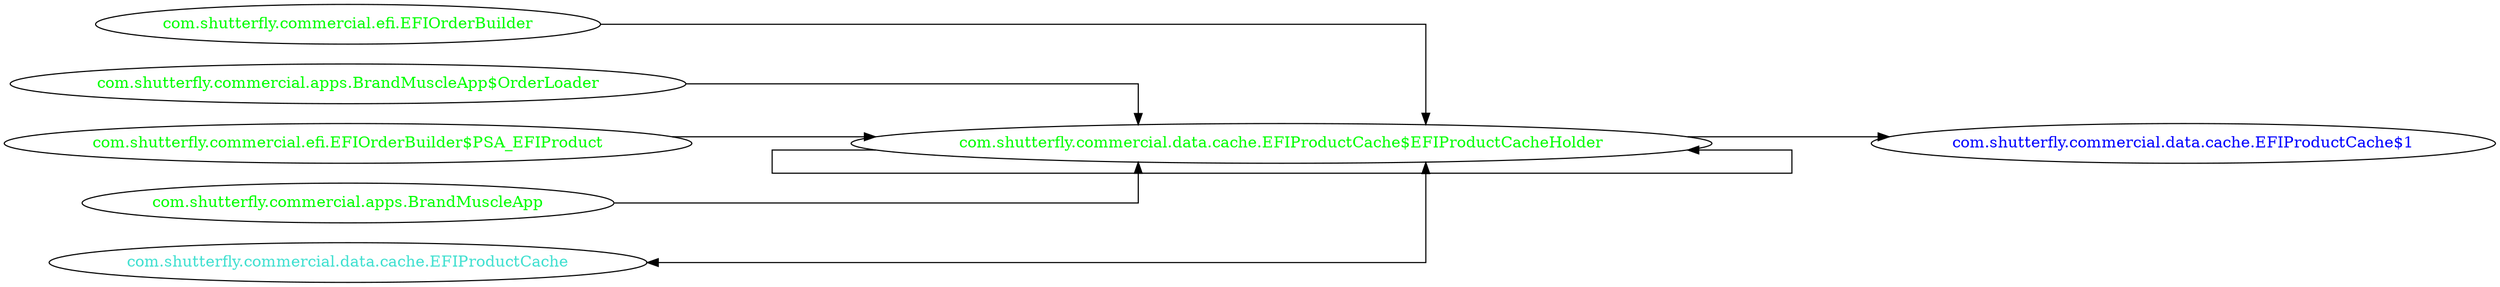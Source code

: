 digraph dependencyGraph {
 concentrate=true;
 ranksep="2.0";
 rankdir="LR"; 
 splines="ortho";
"com.shutterfly.commercial.data.cache.EFIProductCache$EFIProductCacheHolder" [fontcolor="red"];
"com.shutterfly.commercial.data.cache.EFIProductCache$1" [ fontcolor="blue" ];
"com.shutterfly.commercial.data.cache.EFIProductCache$EFIProductCacheHolder"->"com.shutterfly.commercial.data.cache.EFIProductCache$1";
"com.shutterfly.commercial.data.cache.EFIProductCache$EFIProductCacheHolder" [ fontcolor="green" ];
"com.shutterfly.commercial.data.cache.EFIProductCache$EFIProductCacheHolder"->"com.shutterfly.commercial.data.cache.EFIProductCache$EFIProductCacheHolder";
"com.shutterfly.commercial.efi.EFIOrderBuilder" [ fontcolor="green" ];
"com.shutterfly.commercial.efi.EFIOrderBuilder"->"com.shutterfly.commercial.data.cache.EFIProductCache$EFIProductCacheHolder";
"com.shutterfly.commercial.apps.BrandMuscleApp$OrderLoader" [ fontcolor="green" ];
"com.shutterfly.commercial.apps.BrandMuscleApp$OrderLoader"->"com.shutterfly.commercial.data.cache.EFIProductCache$EFIProductCacheHolder";
"com.shutterfly.commercial.efi.EFIOrderBuilder$PSA_EFIProduct" [ fontcolor="green" ];
"com.shutterfly.commercial.efi.EFIOrderBuilder$PSA_EFIProduct"->"com.shutterfly.commercial.data.cache.EFIProductCache$EFIProductCacheHolder";
"com.shutterfly.commercial.apps.BrandMuscleApp" [ fontcolor="green" ];
"com.shutterfly.commercial.apps.BrandMuscleApp"->"com.shutterfly.commercial.data.cache.EFIProductCache$EFIProductCacheHolder";
"com.shutterfly.commercial.data.cache.EFIProductCache" [ fontcolor="turquoise" ];
"com.shutterfly.commercial.data.cache.EFIProductCache"->"com.shutterfly.commercial.data.cache.EFIProductCache$EFIProductCacheHolder" [dir=both];
}